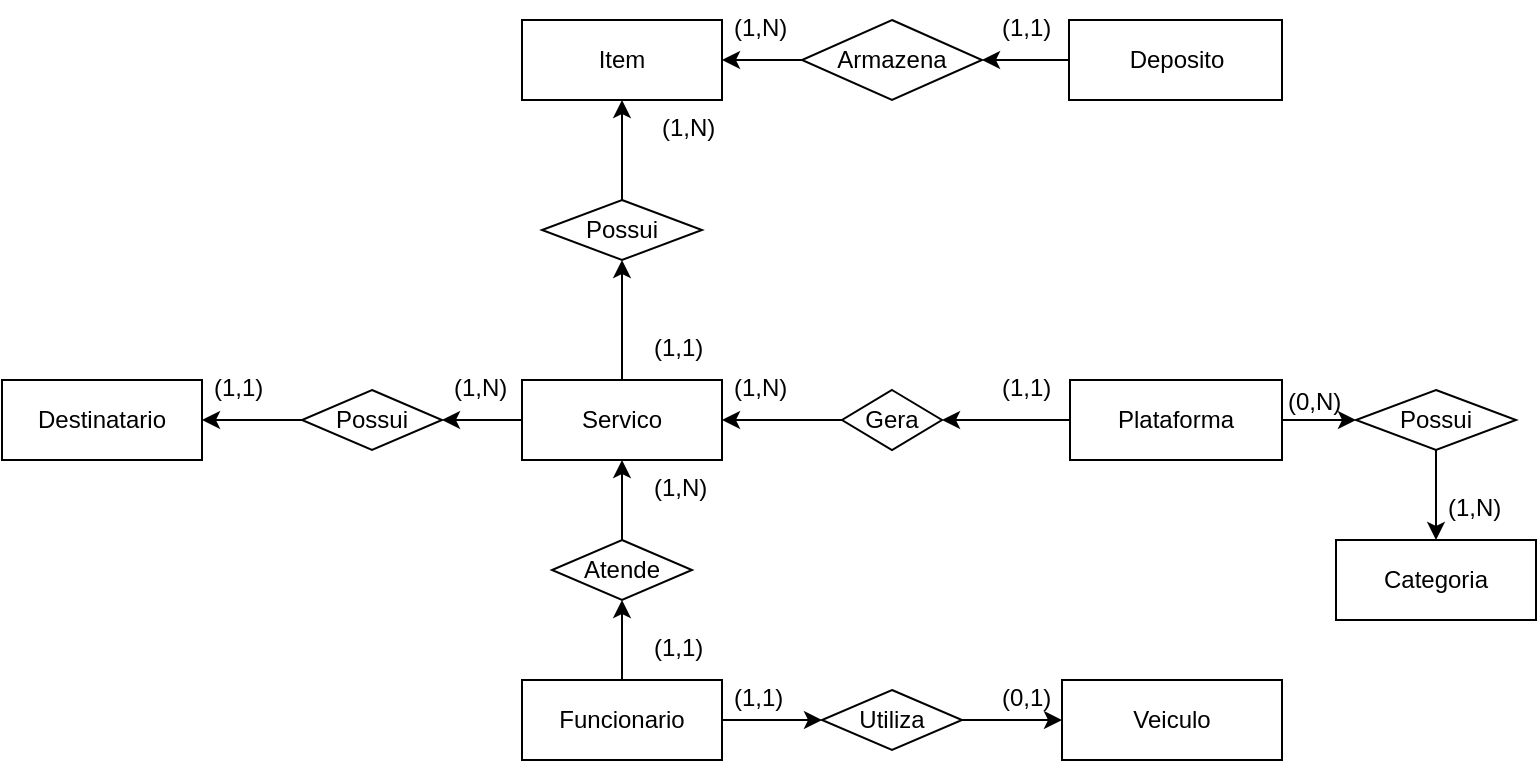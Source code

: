 <mxfile version="14.3.2" type="device"><diagram id="HJShJuaz0Hwmq3vIOoLm" name="Page-1"><mxGraphModel dx="868" dy="482" grid="1" gridSize="10" guides="1" tooltips="1" connect="1" arrows="1" fold="1" page="1" pageScale="1" pageWidth="827" pageHeight="1169" math="0" shadow="0"><root><mxCell id="0"/><mxCell id="1" parent="0"/><mxCell id="Tiz5T5bGPvXCVNCDZqKA-31" style="edgeStyle=orthogonalEdgeStyle;rounded=0;orthogonalLoop=1;jettySize=auto;html=1;entryX=1;entryY=0.5;entryDx=0;entryDy=0;" parent="1" source="Tiz5T5bGPvXCVNCDZqKA-14" target="Tiz5T5bGPvXCVNCDZqKA-30" edge="1"><mxGeometry relative="1" as="geometry"/></mxCell><mxCell id="Tiz5T5bGPvXCVNCDZqKA-14" value="Deposito" style="whiteSpace=wrap;html=1;align=center;" parent="1" vertex="1"><mxGeometry x="603.5" y="260" width="106.5" height="40" as="geometry"/></mxCell><mxCell id="Tiz5T5bGPvXCVNCDZqKA-15" value="Destinatario" style="whiteSpace=wrap;html=1;align=center;" parent="1" vertex="1"><mxGeometry x="70" y="440" width="100" height="40" as="geometry"/></mxCell><mxCell id="Tiz5T5bGPvXCVNCDZqKA-29" style="edgeStyle=orthogonalEdgeStyle;rounded=0;orthogonalLoop=1;jettySize=auto;html=1;" parent="1" source="Tiz5T5bGPvXCVNCDZqKA-16" target="Tiz5T5bGPvXCVNCDZqKA-27" edge="1"><mxGeometry relative="1" as="geometry"/></mxCell><mxCell id="Tiz5T5bGPvXCVNCDZqKA-34" style="edgeStyle=orthogonalEdgeStyle;rounded=0;orthogonalLoop=1;jettySize=auto;html=1;entryX=0;entryY=0.5;entryDx=0;entryDy=0;" parent="1" source="Tiz5T5bGPvXCVNCDZqKA-16" target="Tiz5T5bGPvXCVNCDZqKA-33" edge="1"><mxGeometry relative="1" as="geometry"/></mxCell><mxCell id="Tiz5T5bGPvXCVNCDZqKA-16" value="Funcionario" style="whiteSpace=wrap;html=1;align=center;" parent="1" vertex="1"><mxGeometry x="330" y="590" width="100" height="40" as="geometry"/></mxCell><mxCell id="Tiz5T5bGPvXCVNCDZqKA-17" value="Item" style="whiteSpace=wrap;html=1;align=center;" parent="1" vertex="1"><mxGeometry x="330" y="260" width="100" height="40" as="geometry"/></mxCell><mxCell id="Tiz5T5bGPvXCVNCDZqKA-25" style="edgeStyle=orthogonalEdgeStyle;rounded=0;orthogonalLoop=1;jettySize=auto;html=1;entryX=1;entryY=0.5;entryDx=0;entryDy=0;" parent="1" source="Tiz5T5bGPvXCVNCDZqKA-18" target="Tiz5T5bGPvXCVNCDZqKA-24" edge="1"><mxGeometry relative="1" as="geometry"/></mxCell><mxCell id="9b75-S20PEwXa1K213SD-2" style="edgeStyle=orthogonalEdgeStyle;rounded=0;orthogonalLoop=1;jettySize=auto;html=1;entryX=0;entryY=0.5;entryDx=0;entryDy=0;" edge="1" parent="1" source="Tiz5T5bGPvXCVNCDZqKA-18" target="9b75-S20PEwXa1K213SD-1"><mxGeometry relative="1" as="geometry"/></mxCell><mxCell id="Tiz5T5bGPvXCVNCDZqKA-18" value="Plataforma" style="whiteSpace=wrap;html=1;align=center;" parent="1" vertex="1"><mxGeometry x="604" y="440" width="106" height="40" as="geometry"/></mxCell><mxCell id="Tiz5T5bGPvXCVNCDZqKA-22" style="edgeStyle=orthogonalEdgeStyle;rounded=0;orthogonalLoop=1;jettySize=auto;html=1;entryX=0.5;entryY=1;entryDx=0;entryDy=0;" parent="1" source="Tiz5T5bGPvXCVNCDZqKA-19" target="Tiz5T5bGPvXCVNCDZqKA-21" edge="1"><mxGeometry relative="1" as="geometry"/></mxCell><mxCell id="Tiz5T5bGPvXCVNCDZqKA-37" style="edgeStyle=orthogonalEdgeStyle;rounded=0;orthogonalLoop=1;jettySize=auto;html=1;entryX=1;entryY=0.5;entryDx=0;entryDy=0;" parent="1" source="Tiz5T5bGPvXCVNCDZqKA-19" target="Tiz5T5bGPvXCVNCDZqKA-36" edge="1"><mxGeometry relative="1" as="geometry"/></mxCell><mxCell id="Tiz5T5bGPvXCVNCDZqKA-19" value="Servico" style="whiteSpace=wrap;html=1;align=center;" parent="1" vertex="1"><mxGeometry x="330" y="440" width="100" height="40" as="geometry"/></mxCell><mxCell id="Tiz5T5bGPvXCVNCDZqKA-20" value="Veiculo" style="whiteSpace=wrap;html=1;align=center;" parent="1" vertex="1"><mxGeometry x="600" y="590" width="110" height="40" as="geometry"/></mxCell><mxCell id="Tiz5T5bGPvXCVNCDZqKA-23" style="edgeStyle=orthogonalEdgeStyle;rounded=0;orthogonalLoop=1;jettySize=auto;html=1;entryX=0.5;entryY=1;entryDx=0;entryDy=0;" parent="1" source="Tiz5T5bGPvXCVNCDZqKA-21" target="Tiz5T5bGPvXCVNCDZqKA-17" edge="1"><mxGeometry relative="1" as="geometry"/></mxCell><mxCell id="Tiz5T5bGPvXCVNCDZqKA-21" value="Possui" style="shape=rhombus;perimeter=rhombusPerimeter;whiteSpace=wrap;html=1;align=center;" parent="1" vertex="1"><mxGeometry x="340" y="350" width="80" height="30" as="geometry"/></mxCell><mxCell id="Tiz5T5bGPvXCVNCDZqKA-26" style="edgeStyle=orthogonalEdgeStyle;rounded=0;orthogonalLoop=1;jettySize=auto;html=1;entryX=1;entryY=0.5;entryDx=0;entryDy=0;" parent="1" source="Tiz5T5bGPvXCVNCDZqKA-24" target="Tiz5T5bGPvXCVNCDZqKA-19" edge="1"><mxGeometry relative="1" as="geometry"/></mxCell><mxCell id="Tiz5T5bGPvXCVNCDZqKA-24" value="Gera" style="shape=rhombus;perimeter=rhombusPerimeter;whiteSpace=wrap;html=1;align=center;" parent="1" vertex="1"><mxGeometry x="490" y="445" width="50" height="30" as="geometry"/></mxCell><mxCell id="Tiz5T5bGPvXCVNCDZqKA-28" style="edgeStyle=orthogonalEdgeStyle;rounded=0;orthogonalLoop=1;jettySize=auto;html=1;" parent="1" source="Tiz5T5bGPvXCVNCDZqKA-27" target="Tiz5T5bGPvXCVNCDZqKA-19" edge="1"><mxGeometry relative="1" as="geometry"/></mxCell><mxCell id="Tiz5T5bGPvXCVNCDZqKA-27" value="Atende" style="shape=rhombus;perimeter=rhombusPerimeter;whiteSpace=wrap;html=1;align=center;" parent="1" vertex="1"><mxGeometry x="345" y="520" width="70" height="30" as="geometry"/></mxCell><mxCell id="Tiz5T5bGPvXCVNCDZqKA-32" style="edgeStyle=orthogonalEdgeStyle;rounded=0;orthogonalLoop=1;jettySize=auto;html=1;entryX=1;entryY=0.5;entryDx=0;entryDy=0;" parent="1" source="Tiz5T5bGPvXCVNCDZqKA-30" target="Tiz5T5bGPvXCVNCDZqKA-17" edge="1"><mxGeometry relative="1" as="geometry"/></mxCell><mxCell id="Tiz5T5bGPvXCVNCDZqKA-30" value="Armazena" style="shape=rhombus;perimeter=rhombusPerimeter;whiteSpace=wrap;html=1;align=center;" parent="1" vertex="1"><mxGeometry x="470" y="260" width="90" height="40" as="geometry"/></mxCell><mxCell id="Tiz5T5bGPvXCVNCDZqKA-35" style="edgeStyle=orthogonalEdgeStyle;rounded=0;orthogonalLoop=1;jettySize=auto;html=1;" parent="1" source="Tiz5T5bGPvXCVNCDZqKA-33" target="Tiz5T5bGPvXCVNCDZqKA-20" edge="1"><mxGeometry relative="1" as="geometry"/></mxCell><mxCell id="Tiz5T5bGPvXCVNCDZqKA-33" value="Utiliza" style="shape=rhombus;perimeter=rhombusPerimeter;whiteSpace=wrap;html=1;align=center;" parent="1" vertex="1"><mxGeometry x="480" y="595" width="70" height="30" as="geometry"/></mxCell><mxCell id="Tiz5T5bGPvXCVNCDZqKA-38" style="edgeStyle=orthogonalEdgeStyle;rounded=0;orthogonalLoop=1;jettySize=auto;html=1;" parent="1" source="Tiz5T5bGPvXCVNCDZqKA-36" target="Tiz5T5bGPvXCVNCDZqKA-15" edge="1"><mxGeometry relative="1" as="geometry"/></mxCell><mxCell id="Tiz5T5bGPvXCVNCDZqKA-36" value="Possui" style="shape=rhombus;perimeter=rhombusPerimeter;whiteSpace=wrap;html=1;align=center;" parent="1" vertex="1"><mxGeometry x="220" y="445" width="70" height="30" as="geometry"/></mxCell><mxCell id="Tiz5T5bGPvXCVNCDZqKA-39" value="(1,N)" style="text;strokeColor=none;fillColor=none;spacingLeft=4;spacingRight=4;overflow=hidden;rotatable=0;points=[[0,0.5],[1,0.5]];portConstraint=eastwest;fontSize=12;" parent="1" vertex="1"><mxGeometry x="394" y="300" width="40" height="30" as="geometry"/></mxCell><mxCell id="Tiz5T5bGPvXCVNCDZqKA-40" value="(1,1)" style="text;strokeColor=none;fillColor=none;spacingLeft=4;spacingRight=4;overflow=hidden;rotatable=0;points=[[0,0.5],[1,0.5]];portConstraint=eastwest;fontSize=12;" parent="1" vertex="1"><mxGeometry x="390" y="410" width="40" height="30" as="geometry"/></mxCell><mxCell id="Tiz5T5bGPvXCVNCDZqKA-41" value="(1,N)" style="text;strokeColor=none;fillColor=none;spacingLeft=4;spacingRight=4;overflow=hidden;rotatable=0;points=[[0,0.5],[1,0.5]];portConstraint=eastwest;fontSize=12;" parent="1" vertex="1"><mxGeometry x="430" y="430" width="40" height="30" as="geometry"/></mxCell><mxCell id="Tiz5T5bGPvXCVNCDZqKA-42" value="(1,1)" style="text;strokeColor=none;fillColor=none;spacingLeft=4;spacingRight=4;overflow=hidden;rotatable=0;points=[[0,0.5],[1,0.5]];portConstraint=eastwest;fontSize=12;" parent="1" vertex="1"><mxGeometry x="564" y="430" width="40" height="30" as="geometry"/></mxCell><mxCell id="Tiz5T5bGPvXCVNCDZqKA-43" value="(0,1)" style="text;strokeColor=none;fillColor=none;spacingLeft=4;spacingRight=4;overflow=hidden;rotatable=0;points=[[0,0.5],[1,0.5]];portConstraint=eastwest;fontSize=12;" parent="1" vertex="1"><mxGeometry x="564" y="585" width="40" height="30" as="geometry"/></mxCell><mxCell id="Tiz5T5bGPvXCVNCDZqKA-44" value="(1,1)" style="text;strokeColor=none;fillColor=none;spacingLeft=4;spacingRight=4;overflow=hidden;rotatable=0;points=[[0,0.5],[1,0.5]];portConstraint=eastwest;fontSize=12;" parent="1" vertex="1"><mxGeometry x="430" y="585" width="40" height="30" as="geometry"/></mxCell><mxCell id="Tiz5T5bGPvXCVNCDZqKA-45" value="(1,N)" style="text;strokeColor=none;fillColor=none;spacingLeft=4;spacingRight=4;overflow=hidden;rotatable=0;points=[[0,0.5],[1,0.5]];portConstraint=eastwest;fontSize=12;" parent="1" vertex="1"><mxGeometry x="390" y="480" width="40" height="30" as="geometry"/></mxCell><mxCell id="Tiz5T5bGPvXCVNCDZqKA-46" value="(1,1)" style="text;strokeColor=none;fillColor=none;spacingLeft=4;spacingRight=4;overflow=hidden;rotatable=0;points=[[0,0.5],[1,0.5]];portConstraint=eastwest;fontSize=12;" parent="1" vertex="1"><mxGeometry x="390" y="560" width="40" height="30" as="geometry"/></mxCell><mxCell id="Tiz5T5bGPvXCVNCDZqKA-47" value="(1,1)" style="text;strokeColor=none;fillColor=none;spacingLeft=4;spacingRight=4;overflow=hidden;rotatable=0;points=[[0,0.5],[1,0.5]];portConstraint=eastwest;fontSize=12;" parent="1" vertex="1"><mxGeometry x="170" y="430" width="40" height="30" as="geometry"/></mxCell><mxCell id="Tiz5T5bGPvXCVNCDZqKA-48" value="(1,N)" style="text;strokeColor=none;fillColor=none;spacingLeft=4;spacingRight=4;overflow=hidden;rotatable=0;points=[[0,0.5],[1,0.5]];portConstraint=eastwest;fontSize=12;" parent="1" vertex="1"><mxGeometry x="290" y="430" width="40" height="30" as="geometry"/></mxCell><mxCell id="Tiz5T5bGPvXCVNCDZqKA-49" value="(1,N)" style="text;strokeColor=none;fillColor=none;spacingLeft=4;spacingRight=4;overflow=hidden;rotatable=0;points=[[0,0.5],[1,0.5]];portConstraint=eastwest;fontSize=12;" parent="1" vertex="1"><mxGeometry x="430" y="250" width="40" height="30" as="geometry"/></mxCell><mxCell id="Tiz5T5bGPvXCVNCDZqKA-50" value="(1,1)" style="text;strokeColor=none;fillColor=none;spacingLeft=4;spacingRight=4;overflow=hidden;rotatable=0;points=[[0,0.5],[1,0.5]];portConstraint=eastwest;fontSize=12;" parent="1" vertex="1"><mxGeometry x="564" y="250" width="40" height="30" as="geometry"/></mxCell><mxCell id="9b75-S20PEwXa1K213SD-4" style="edgeStyle=orthogonalEdgeStyle;rounded=0;orthogonalLoop=1;jettySize=auto;html=1;entryX=0.5;entryY=0;entryDx=0;entryDy=0;" edge="1" parent="1" source="9b75-S20PEwXa1K213SD-1" target="9b75-S20PEwXa1K213SD-3"><mxGeometry relative="1" as="geometry"/></mxCell><mxCell id="9b75-S20PEwXa1K213SD-1" value="Possui" style="shape=rhombus;perimeter=rhombusPerimeter;whiteSpace=wrap;html=1;align=center;" vertex="1" parent="1"><mxGeometry x="747" y="445" width="80" height="30" as="geometry"/></mxCell><mxCell id="9b75-S20PEwXa1K213SD-3" value="Categoria" style="whiteSpace=wrap;html=1;align=center;" vertex="1" parent="1"><mxGeometry x="737" y="520" width="100" height="40" as="geometry"/></mxCell><mxCell id="9b75-S20PEwXa1K213SD-5" value="(1,N)" style="text;strokeColor=none;fillColor=none;spacingLeft=4;spacingRight=4;overflow=hidden;rotatable=0;points=[[0,0.5],[1,0.5]];portConstraint=eastwest;fontSize=12;" vertex="1" parent="1"><mxGeometry x="787" y="490" width="40" height="30" as="geometry"/></mxCell><mxCell id="9b75-S20PEwXa1K213SD-6" value="(0,N)" style="text;strokeColor=none;fillColor=none;spacingLeft=4;spacingRight=4;overflow=hidden;rotatable=0;points=[[0,0.5],[1,0.5]];portConstraint=eastwest;fontSize=12;" vertex="1" parent="1"><mxGeometry x="707" y="437" width="40" height="30" as="geometry"/></mxCell></root></mxGraphModel></diagram></mxfile>